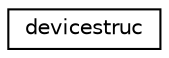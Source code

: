 digraph "Graphical Class Hierarchy"
{
 // INTERACTIVE_SVG=YES
  edge [fontname="Helvetica",fontsize="10",labelfontname="Helvetica",labelfontsize="10"];
  node [fontname="Helvetica",fontsize="10",shape=record];
  rankdir="LR";
  Node0 [label="devicestruc",height=0.2,width=0.4,color="black", fillcolor="white", style="filled",URL="$structdevicestruc.html",tooltip="Device structure. "];
}
